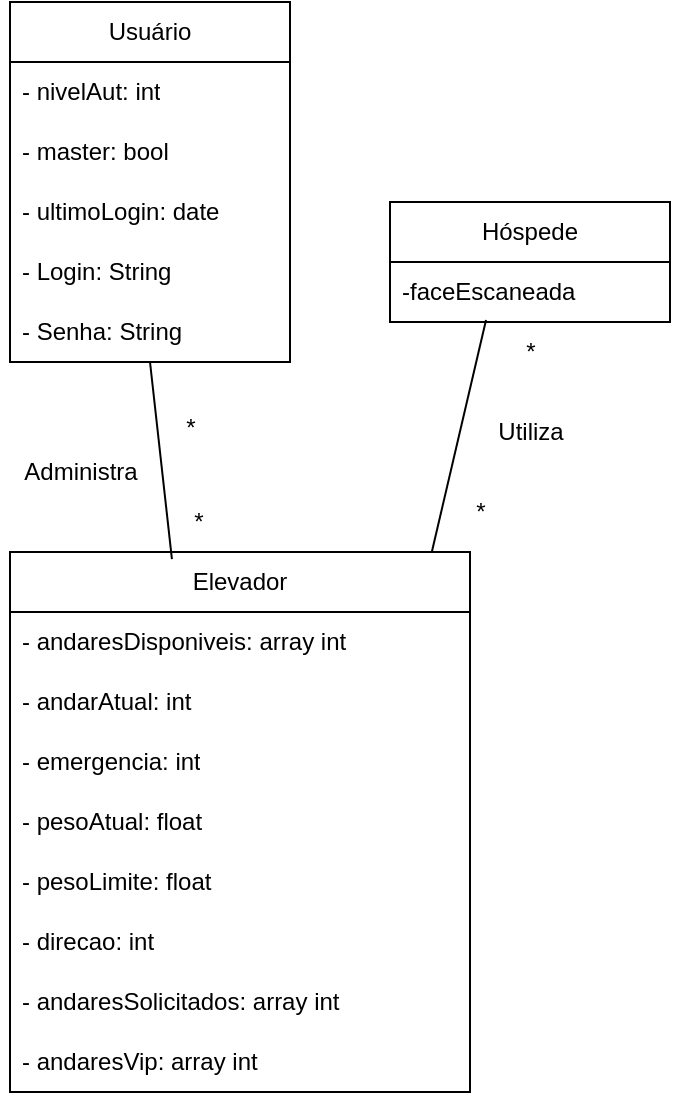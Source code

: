 <mxfile version="24.8.6">
  <diagram name="Página-1" id="dlf16AJ3_04QopbkbLOi">
    <mxGraphModel dx="1434" dy="772" grid="1" gridSize="10" guides="1" tooltips="1" connect="1" arrows="1" fold="1" page="1" pageScale="1" pageWidth="827" pageHeight="1169" math="0" shadow="0">
      <root>
        <mxCell id="0" />
        <mxCell id="1" parent="0" />
        <mxCell id="9X3akCaUfFm_Gkvic_y4-1" value="Usuário" style="swimlane;fontStyle=0;childLayout=stackLayout;horizontal=1;startSize=30;horizontalStack=0;resizeParent=1;resizeParentMax=0;resizeLast=0;collapsible=1;marginBottom=0;whiteSpace=wrap;html=1;" parent="1" vertex="1">
          <mxGeometry x="320" y="70" width="140" height="180" as="geometry" />
        </mxCell>
        <mxCell id="9X3akCaUfFm_Gkvic_y4-2" value="- nivelAut: int" style="text;strokeColor=none;fillColor=none;align=left;verticalAlign=middle;spacingLeft=4;spacingRight=4;overflow=hidden;points=[[0,0.5],[1,0.5]];portConstraint=eastwest;rotatable=0;whiteSpace=wrap;html=1;" parent="9X3akCaUfFm_Gkvic_y4-1" vertex="1">
          <mxGeometry y="30" width="140" height="30" as="geometry" />
        </mxCell>
        <mxCell id="9X3akCaUfFm_Gkvic_y4-3" value="- master: bool" style="text;strokeColor=none;fillColor=none;align=left;verticalAlign=middle;spacingLeft=4;spacingRight=4;overflow=hidden;points=[[0,0.5],[1,0.5]];portConstraint=eastwest;rotatable=0;whiteSpace=wrap;html=1;" parent="9X3akCaUfFm_Gkvic_y4-1" vertex="1">
          <mxGeometry y="60" width="140" height="30" as="geometry" />
        </mxCell>
        <mxCell id="9X3akCaUfFm_Gkvic_y4-4" value="- ultimoLogin: date" style="text;strokeColor=none;fillColor=none;align=left;verticalAlign=middle;spacingLeft=4;spacingRight=4;overflow=hidden;points=[[0,0.5],[1,0.5]];portConstraint=eastwest;rotatable=0;whiteSpace=wrap;html=1;" parent="9X3akCaUfFm_Gkvic_y4-1" vertex="1">
          <mxGeometry y="90" width="140" height="30" as="geometry" />
        </mxCell>
        <mxCell id="ofm-WylTAtNf_pgxrTxy-3" value="- Login: String" style="text;strokeColor=none;fillColor=none;align=left;verticalAlign=middle;spacingLeft=4;spacingRight=4;overflow=hidden;points=[[0,0.5],[1,0.5]];portConstraint=eastwest;rotatable=0;whiteSpace=wrap;html=1;" parent="9X3akCaUfFm_Gkvic_y4-1" vertex="1">
          <mxGeometry y="120" width="140" height="30" as="geometry" />
        </mxCell>
        <mxCell id="ofm-WylTAtNf_pgxrTxy-2" value="- Senha: String" style="text;strokeColor=none;fillColor=none;align=left;verticalAlign=middle;spacingLeft=4;spacingRight=4;overflow=hidden;points=[[0,0.5],[1,0.5]];portConstraint=eastwest;rotatable=0;whiteSpace=wrap;html=1;" parent="9X3akCaUfFm_Gkvic_y4-1" vertex="1">
          <mxGeometry y="150" width="140" height="30" as="geometry" />
        </mxCell>
        <mxCell id="9X3akCaUfFm_Gkvic_y4-13" value="Elevador" style="swimlane;fontStyle=0;childLayout=stackLayout;horizontal=1;startSize=30;horizontalStack=0;resizeParent=1;resizeParentMax=0;resizeLast=0;collapsible=1;marginBottom=0;whiteSpace=wrap;html=1;" parent="1" vertex="1">
          <mxGeometry x="320" y="345" width="230" height="270" as="geometry" />
        </mxCell>
        <mxCell id="9X3akCaUfFm_Gkvic_y4-14" value="- andaresDisponiveis: array int" style="text;strokeColor=none;fillColor=none;align=left;verticalAlign=middle;spacingLeft=4;spacingRight=4;overflow=hidden;points=[[0,0.5],[1,0.5]];portConstraint=eastwest;rotatable=0;whiteSpace=wrap;html=1;" parent="9X3akCaUfFm_Gkvic_y4-13" vertex="1">
          <mxGeometry y="30" width="230" height="30" as="geometry" />
        </mxCell>
        <mxCell id="9X3akCaUfFm_Gkvic_y4-15" value="- andarAtual: int" style="text;strokeColor=none;fillColor=none;align=left;verticalAlign=middle;spacingLeft=4;spacingRight=4;overflow=hidden;points=[[0,0.5],[1,0.5]];portConstraint=eastwest;rotatable=0;whiteSpace=wrap;html=1;" parent="9X3akCaUfFm_Gkvic_y4-13" vertex="1">
          <mxGeometry y="60" width="230" height="30" as="geometry" />
        </mxCell>
        <mxCell id="9X3akCaUfFm_Gkvic_y4-16" value="- emergencia: int" style="text;strokeColor=none;fillColor=none;align=left;verticalAlign=middle;spacingLeft=4;spacingRight=4;overflow=hidden;points=[[0,0.5],[1,0.5]];portConstraint=eastwest;rotatable=0;whiteSpace=wrap;html=1;" parent="9X3akCaUfFm_Gkvic_y4-13" vertex="1">
          <mxGeometry y="90" width="230" height="30" as="geometry" />
        </mxCell>
        <mxCell id="9X3akCaUfFm_Gkvic_y4-17" value="- pesoAtual: float" style="text;strokeColor=none;fillColor=none;align=left;verticalAlign=middle;spacingLeft=4;spacingRight=4;overflow=hidden;points=[[0,0.5],[1,0.5]];portConstraint=eastwest;rotatable=0;whiteSpace=wrap;html=1;" parent="9X3akCaUfFm_Gkvic_y4-13" vertex="1">
          <mxGeometry y="120" width="230" height="30" as="geometry" />
        </mxCell>
        <mxCell id="TLiRXCsEY_xr0wfH67Xt-1" value="- pesoLimite: float" style="text;strokeColor=none;fillColor=none;align=left;verticalAlign=middle;spacingLeft=4;spacingRight=4;overflow=hidden;points=[[0,0.5],[1,0.5]];portConstraint=eastwest;rotatable=0;whiteSpace=wrap;html=1;" vertex="1" parent="9X3akCaUfFm_Gkvic_y4-13">
          <mxGeometry y="150" width="230" height="30" as="geometry" />
        </mxCell>
        <mxCell id="9X3akCaUfFm_Gkvic_y4-18" value="- direcao: int" style="text;strokeColor=none;fillColor=none;align=left;verticalAlign=middle;spacingLeft=4;spacingRight=4;overflow=hidden;points=[[0,0.5],[1,0.5]];portConstraint=eastwest;rotatable=0;whiteSpace=wrap;html=1;" parent="9X3akCaUfFm_Gkvic_y4-13" vertex="1">
          <mxGeometry y="180" width="230" height="30" as="geometry" />
        </mxCell>
        <mxCell id="9X3akCaUfFm_Gkvic_y4-19" value="- andaresSolicitados: array int" style="text;strokeColor=none;fillColor=none;align=left;verticalAlign=middle;spacingLeft=4;spacingRight=4;overflow=hidden;points=[[0,0.5],[1,0.5]];portConstraint=eastwest;rotatable=0;whiteSpace=wrap;html=1;" parent="9X3akCaUfFm_Gkvic_y4-13" vertex="1">
          <mxGeometry y="210" width="230" height="30" as="geometry" />
        </mxCell>
        <mxCell id="9X3akCaUfFm_Gkvic_y4-20" value="- andaresVip: array int" style="text;strokeColor=none;fillColor=none;align=left;verticalAlign=middle;spacingLeft=4;spacingRight=4;overflow=hidden;points=[[0,0.5],[1,0.5]];portConstraint=eastwest;rotatable=0;whiteSpace=wrap;html=1;" parent="9X3akCaUfFm_Gkvic_y4-13" vertex="1">
          <mxGeometry y="240" width="230" height="30" as="geometry" />
        </mxCell>
        <mxCell id="9X3akCaUfFm_Gkvic_y4-21" value="Hóspede" style="swimlane;fontStyle=0;childLayout=stackLayout;horizontal=1;startSize=30;horizontalStack=0;resizeParent=1;resizeParentMax=0;resizeLast=0;collapsible=1;marginBottom=0;whiteSpace=wrap;html=1;" parent="1" vertex="1">
          <mxGeometry x="510" y="170" width="140" height="60" as="geometry" />
        </mxCell>
        <mxCell id="9X3akCaUfFm_Gkvic_y4-22" value="-faceEscaneada" style="text;strokeColor=none;fillColor=none;align=left;verticalAlign=middle;spacingLeft=4;spacingRight=4;overflow=hidden;points=[[0,0.5],[1,0.5]];portConstraint=eastwest;rotatable=0;whiteSpace=wrap;html=1;" parent="9X3akCaUfFm_Gkvic_y4-21" vertex="1">
          <mxGeometry y="30" width="140" height="30" as="geometry" />
        </mxCell>
        <mxCell id="9X3akCaUfFm_Gkvic_y4-25" value="" style="endArrow=none;html=1;rounded=0;exitX=0.5;exitY=1;exitDx=0;exitDy=0;exitPerimeter=0;entryX=0.352;entryY=0.013;entryDx=0;entryDy=0;entryPerimeter=0;" parent="1" source="ofm-WylTAtNf_pgxrTxy-2" target="9X3akCaUfFm_Gkvic_y4-13" edge="1">
          <mxGeometry width="50" height="50" relative="1" as="geometry">
            <mxPoint x="210" y="340" as="sourcePoint" />
            <mxPoint x="260" y="290" as="targetPoint" />
          </mxGeometry>
        </mxCell>
        <mxCell id="9X3akCaUfFm_Gkvic_y4-26" value="" style="endArrow=none;html=1;rounded=0;entryX=0.343;entryY=0.967;entryDx=0;entryDy=0;entryPerimeter=0;exitX=0.917;exitY=0;exitDx=0;exitDy=0;exitPerimeter=0;" parent="1" source="9X3akCaUfFm_Gkvic_y4-13" target="9X3akCaUfFm_Gkvic_y4-22" edge="1">
          <mxGeometry width="50" height="50" relative="1" as="geometry">
            <mxPoint x="620" y="360" as="sourcePoint" />
            <mxPoint x="670" y="310" as="targetPoint" />
          </mxGeometry>
        </mxCell>
        <mxCell id="9X3akCaUfFm_Gkvic_y4-27" value="*" style="text;html=1;align=center;verticalAlign=middle;resizable=0;points=[];autosize=1;strokeColor=none;fillColor=none;" parent="1" vertex="1">
          <mxGeometry x="395" y="268" width="30" height="30" as="geometry" />
        </mxCell>
        <mxCell id="9X3akCaUfFm_Gkvic_y4-28" value="*" style="text;html=1;align=center;verticalAlign=middle;resizable=0;points=[];autosize=1;strokeColor=none;fillColor=none;" parent="1" vertex="1">
          <mxGeometry x="399" y="315" width="30" height="30" as="geometry" />
        </mxCell>
        <mxCell id="9X3akCaUfFm_Gkvic_y4-29" value="*" style="text;html=1;align=center;verticalAlign=middle;resizable=0;points=[];autosize=1;strokeColor=none;fillColor=none;" parent="1" vertex="1">
          <mxGeometry x="565" y="230" width="30" height="30" as="geometry" />
        </mxCell>
        <mxCell id="9X3akCaUfFm_Gkvic_y4-30" value="*" style="text;html=1;align=center;verticalAlign=middle;resizable=0;points=[];autosize=1;strokeColor=none;fillColor=none;" parent="1" vertex="1">
          <mxGeometry x="540" y="310" width="30" height="30" as="geometry" />
        </mxCell>
        <mxCell id="9X3akCaUfFm_Gkvic_y4-31" value="Administra" style="text;html=1;align=center;verticalAlign=middle;resizable=0;points=[];autosize=1;strokeColor=none;fillColor=none;" parent="1" vertex="1">
          <mxGeometry x="315" y="290" width="80" height="30" as="geometry" />
        </mxCell>
        <mxCell id="9X3akCaUfFm_Gkvic_y4-32" value="Utiliza" style="text;html=1;align=center;verticalAlign=middle;resizable=0;points=[];autosize=1;strokeColor=none;fillColor=none;" parent="1" vertex="1">
          <mxGeometry x="550" y="270" width="60" height="30" as="geometry" />
        </mxCell>
      </root>
    </mxGraphModel>
  </diagram>
</mxfile>
